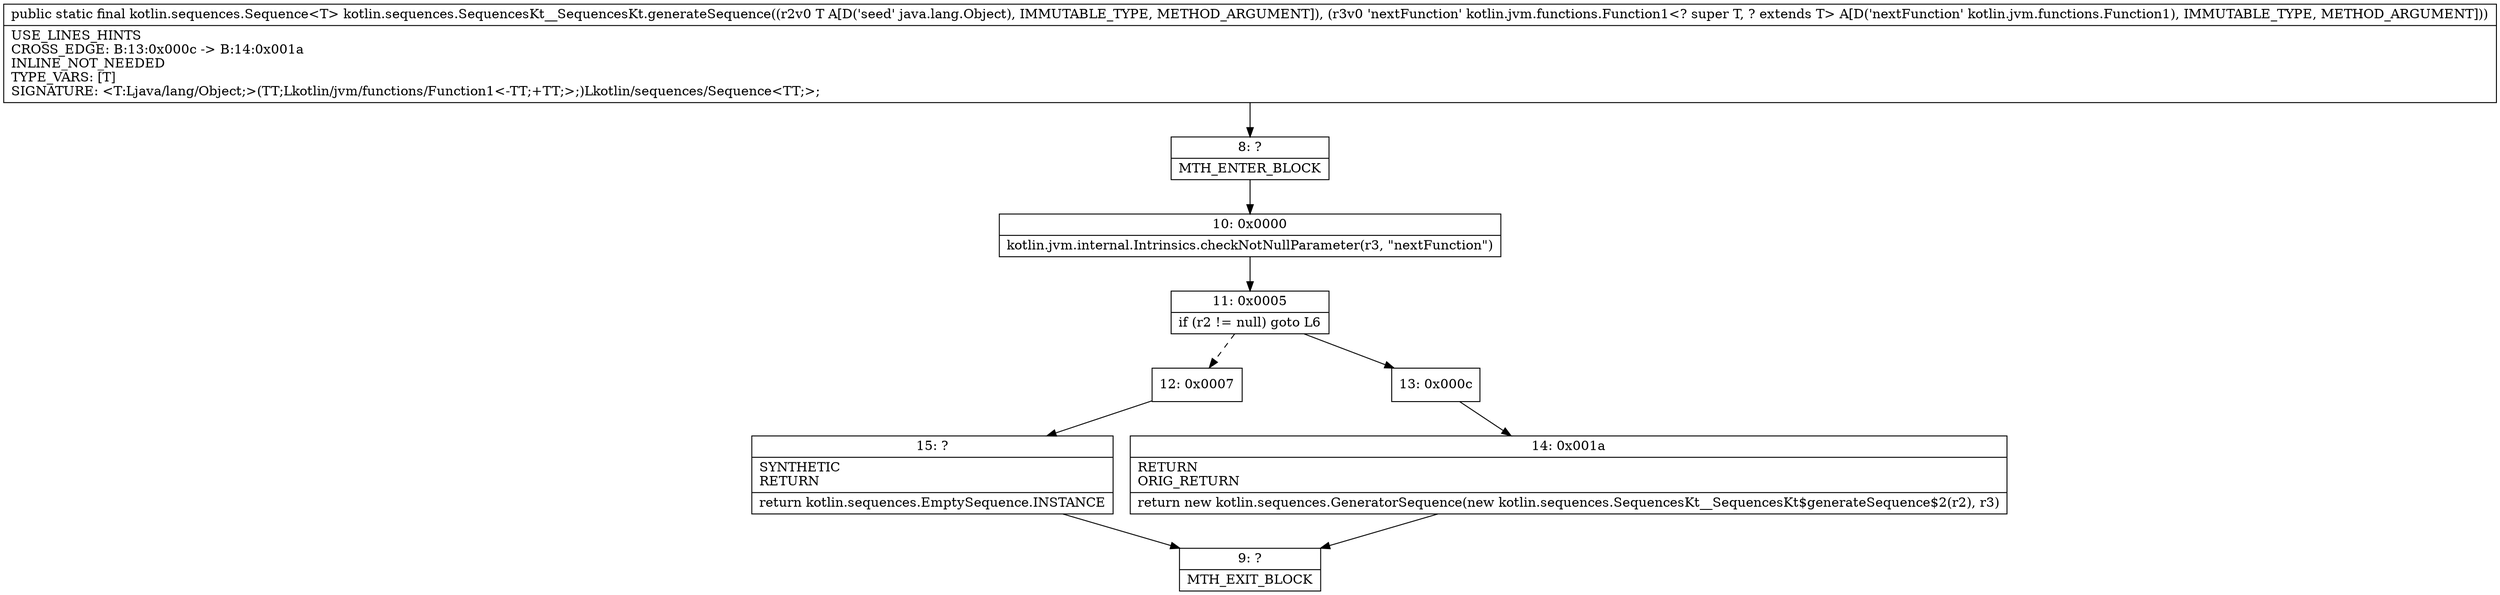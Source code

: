 digraph "CFG forkotlin.sequences.SequencesKt__SequencesKt.generateSequence(Ljava\/lang\/Object;Lkotlin\/jvm\/functions\/Function1;)Lkotlin\/sequences\/Sequence;" {
Node_8 [shape=record,label="{8\:\ ?|MTH_ENTER_BLOCK\l}"];
Node_10 [shape=record,label="{10\:\ 0x0000|kotlin.jvm.internal.Intrinsics.checkNotNullParameter(r3, \"nextFunction\")\l}"];
Node_11 [shape=record,label="{11\:\ 0x0005|if (r2 != null) goto L6\l}"];
Node_12 [shape=record,label="{12\:\ 0x0007}"];
Node_15 [shape=record,label="{15\:\ ?|SYNTHETIC\lRETURN\l|return kotlin.sequences.EmptySequence.INSTANCE\l}"];
Node_9 [shape=record,label="{9\:\ ?|MTH_EXIT_BLOCK\l}"];
Node_13 [shape=record,label="{13\:\ 0x000c}"];
Node_14 [shape=record,label="{14\:\ 0x001a|RETURN\lORIG_RETURN\l|return new kotlin.sequences.GeneratorSequence(new kotlin.sequences.SequencesKt__SequencesKt$generateSequence$2(r2), r3)\l}"];
MethodNode[shape=record,label="{public static final kotlin.sequences.Sequence\<T\> kotlin.sequences.SequencesKt__SequencesKt.generateSequence((r2v0 T A[D('seed' java.lang.Object), IMMUTABLE_TYPE, METHOD_ARGUMENT]), (r3v0 'nextFunction' kotlin.jvm.functions.Function1\<? super T, ? extends T\> A[D('nextFunction' kotlin.jvm.functions.Function1), IMMUTABLE_TYPE, METHOD_ARGUMENT]))  | USE_LINES_HINTS\lCROSS_EDGE: B:13:0x000c \-\> B:14:0x001a\lINLINE_NOT_NEEDED\lTYPE_VARS: [T]\lSIGNATURE: \<T:Ljava\/lang\/Object;\>(TT;Lkotlin\/jvm\/functions\/Function1\<\-TT;+TT;\>;)Lkotlin\/sequences\/Sequence\<TT;\>;\l}"];
MethodNode -> Node_8;Node_8 -> Node_10;
Node_10 -> Node_11;
Node_11 -> Node_12[style=dashed];
Node_11 -> Node_13;
Node_12 -> Node_15;
Node_15 -> Node_9;
Node_13 -> Node_14;
Node_14 -> Node_9;
}

